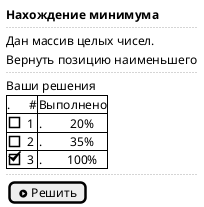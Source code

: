@startuml
salt
{
    <b>Нахождение минимума
    ..
    Дан массив целых чисел.
    Вернуть позицию наименьшего
    ..
    Ваши решения
    {#
        .      #|Выполнено
        []1     |.         20%
        []2     |.         35%
        [X]3    |.        100%

    }
    ..
    {[<&play-circle> Решить]}
}
@enduml
